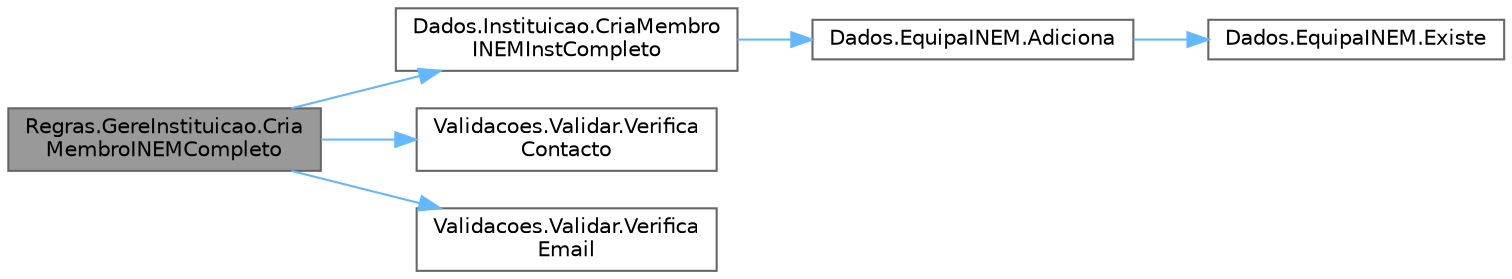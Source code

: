 digraph "Regras.GereInstituicao.CriaMembroINEMCompleto"
{
 // LATEX_PDF_SIZE
  bgcolor="transparent";
  edge [fontname=Helvetica,fontsize=10,labelfontname=Helvetica,labelfontsize=10];
  node [fontname=Helvetica,fontsize=10,shape=box,height=0.2,width=0.4];
  rankdir="LR";
  Node1 [id="Node000001",label="Regras.GereInstituicao.Cria\lMembroINEMCompleto",height=0.2,width=0.4,color="gray40", fillcolor="grey60", style="filled", fontcolor="black",tooltip="Funcao que cria um membro do INEM completo."];
  Node1 -> Node2 [id="edge6_Node000001_Node000002",color="steelblue1",style="solid",tooltip=" "];
  Node2 [id="Node000002",label="Dados.Instituicao.CriaMembro\lINEMInstCompleto",height=0.2,width=0.4,color="grey40", fillcolor="white", style="filled",URL="$class_dados_1_1_instituicao.html#ab4c9353013ce417cc41ad0420752336c",tooltip="Funcao que adiciona um membro do INEM na lista da equipa de INEM da instituicao."];
  Node2 -> Node3 [id="edge7_Node000002_Node000003",color="steelblue1",style="solid",tooltip=" "];
  Node3 [id="Node000003",label="Dados.EquipaINEM.Adiciona",height=0.2,width=0.4,color="grey40", fillcolor="white", style="filled",URL="$class_dados_1_1_equipa_i_n_e_m.html#a2a23fde47d0addf3d4044bd03474c22a",tooltip="Funcao que adiciona um determinado membro no dicionario da equipa de membros do INEM."];
  Node3 -> Node4 [id="edge8_Node000003_Node000004",color="steelblue1",style="solid",tooltip=" "];
  Node4 [id="Node000004",label="Dados.EquipaINEM.Existe",height=0.2,width=0.4,color="grey40", fillcolor="white", style="filled",URL="$class_dados_1_1_equipa_i_n_e_m.html#a92f6ef6102af6995445c400631fe1ae6",tooltip="Funcao que verifica se existe um determinado membro na equipa de membros do INEM."];
  Node1 -> Node5 [id="edge9_Node000001_Node000005",color="steelblue1",style="solid",tooltip=" "];
  Node5 [id="Node000005",label="Validacoes.Validar.Verifica\lContacto",height=0.2,width=0.4,color="grey40", fillcolor="white", style="filled",URL="$class_validacoes_1_1_validar.html#a7d8968bd6039c055ac7190127e51472c",tooltip="Funcao que verifica se um numero de contacto introduzido e valido."];
  Node1 -> Node6 [id="edge10_Node000001_Node000006",color="steelblue1",style="solid",tooltip=" "];
  Node6 [id="Node000006",label="Validacoes.Validar.Verifica\lEmail",height=0.2,width=0.4,color="grey40", fillcolor="white", style="filled",URL="$class_validacoes_1_1_validar.html#a19271a00a6f814079a2d5db59e6e193f",tooltip="Funcao que verifica se o email introduzido e valido."];
}

